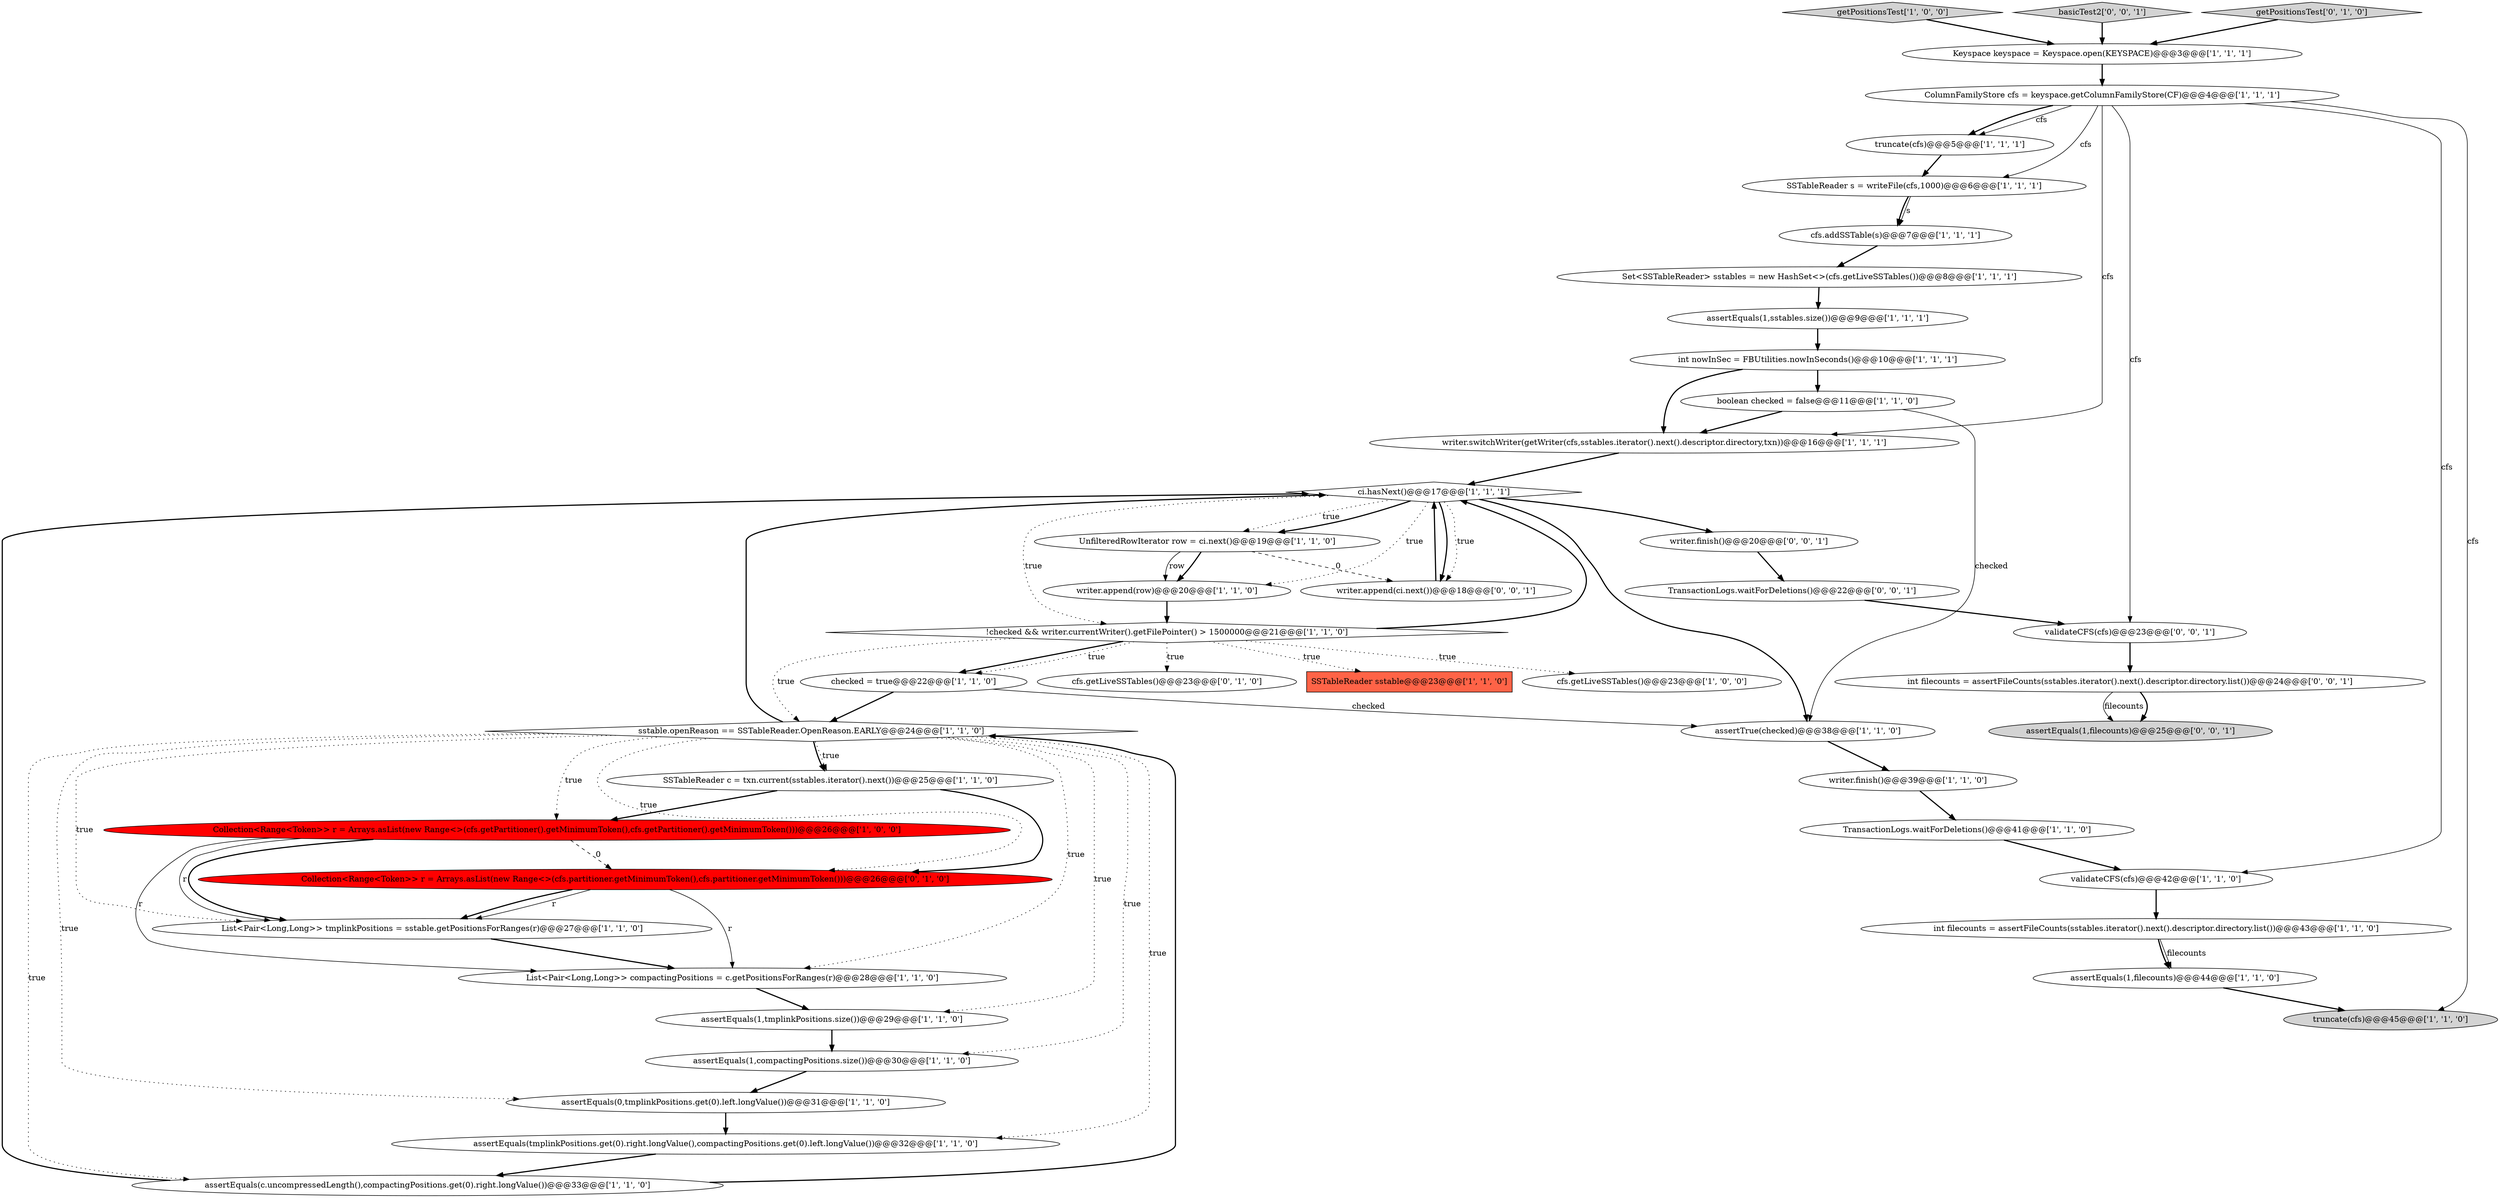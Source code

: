 digraph {
12 [style = filled, label = "getPositionsTest['1', '0', '0']", fillcolor = lightgray, shape = diamond image = "AAA0AAABBB1BBB"];
24 [style = filled, label = "SSTableReader c = txn.current(sstables.iterator().next())@@@25@@@['1', '1', '0']", fillcolor = white, shape = ellipse image = "AAA0AAABBB1BBB"];
22 [style = filled, label = "!checked && writer.currentWriter().getFilePointer() > 1500000@@@21@@@['1', '1', '0']", fillcolor = white, shape = diamond image = "AAA0AAABBB1BBB"];
9 [style = filled, label = "cfs.getLiveSSTables()@@@23@@@['1', '0', '0']", fillcolor = white, shape = ellipse image = "AAA0AAABBB1BBB"];
11 [style = filled, label = "UnfilteredRowIterator row = ci.next()@@@19@@@['1', '1', '0']", fillcolor = white, shape = ellipse image = "AAA0AAABBB1BBB"];
26 [style = filled, label = "Collection<Range<Token>> r = Arrays.asList(new Range<>(cfs.getPartitioner().getMinimumToken(),cfs.getPartitioner().getMinimumToken()))@@@26@@@['1', '0', '0']", fillcolor = red, shape = ellipse image = "AAA1AAABBB1BBB"];
18 [style = filled, label = "assertEquals(c.uncompressedLength(),compactingPositions.get(0).right.longValue())@@@33@@@['1', '1', '0']", fillcolor = white, shape = ellipse image = "AAA0AAABBB1BBB"];
36 [style = filled, label = "Collection<Range<Token>> r = Arrays.asList(new Range<>(cfs.partitioner.getMinimumToken(),cfs.partitioner.getMinimumToken()))@@@26@@@['0', '1', '0']", fillcolor = red, shape = ellipse image = "AAA1AAABBB2BBB"];
42 [style = filled, label = "int filecounts = assertFileCounts(sstables.iterator().next().descriptor.directory.list())@@@24@@@['0', '0', '1']", fillcolor = white, shape = ellipse image = "AAA0AAABBB3BBB"];
17 [style = filled, label = "writer.finish()@@@39@@@['1', '1', '0']", fillcolor = white, shape = ellipse image = "AAA0AAABBB1BBB"];
16 [style = filled, label = "assertTrue(checked)@@@38@@@['1', '1', '0']", fillcolor = white, shape = ellipse image = "AAA0AAABBB1BBB"];
34 [style = filled, label = "boolean checked = false@@@11@@@['1', '1', '0']", fillcolor = white, shape = ellipse image = "AAA0AAABBB1BBB"];
2 [style = filled, label = "checked = true@@@22@@@['1', '1', '0']", fillcolor = white, shape = ellipse image = "AAA0AAABBB1BBB"];
25 [style = filled, label = "assertEquals(1,filecounts)@@@44@@@['1', '1', '0']", fillcolor = white, shape = ellipse image = "AAA0AAABBB1BBB"];
27 [style = filled, label = "assertEquals(1,compactingPositions.size())@@@30@@@['1', '1', '0']", fillcolor = white, shape = ellipse image = "AAA0AAABBB1BBB"];
8 [style = filled, label = "int filecounts = assertFileCounts(sstables.iterator().next().descriptor.directory.list())@@@43@@@['1', '1', '0']", fillcolor = white, shape = ellipse image = "AAA0AAABBB1BBB"];
4 [style = filled, label = "List<Pair<Long,Long>> compactingPositions = c.getPositionsForRanges(r)@@@28@@@['1', '1', '0']", fillcolor = white, shape = ellipse image = "AAA0AAABBB1BBB"];
10 [style = filled, label = "assertEquals(1,tmplinkPositions.size())@@@29@@@['1', '1', '0']", fillcolor = white, shape = ellipse image = "AAA0AAABBB1BBB"];
21 [style = filled, label = "truncate(cfs)@@@5@@@['1', '1', '1']", fillcolor = white, shape = ellipse image = "AAA0AAABBB1BBB"];
35 [style = filled, label = "cfs.getLiveSSTables()@@@23@@@['0', '1', '0']", fillcolor = white, shape = ellipse image = "AAA0AAABBB2BBB"];
33 [style = filled, label = "validateCFS(cfs)@@@42@@@['1', '1', '0']", fillcolor = white, shape = ellipse image = "AAA0AAABBB1BBB"];
43 [style = filled, label = "writer.finish()@@@20@@@['0', '0', '1']", fillcolor = white, shape = ellipse image = "AAA0AAABBB3BBB"];
23 [style = filled, label = "ColumnFamilyStore cfs = keyspace.getColumnFamilyStore(CF)@@@4@@@['1', '1', '1']", fillcolor = white, shape = ellipse image = "AAA0AAABBB1BBB"];
14 [style = filled, label = "assertEquals(0,tmplinkPositions.get(0).left.longValue())@@@31@@@['1', '1', '0']", fillcolor = white, shape = ellipse image = "AAA0AAABBB1BBB"];
13 [style = filled, label = "assertEquals(1,sstables.size())@@@9@@@['1', '1', '1']", fillcolor = white, shape = ellipse image = "AAA0AAABBB1BBB"];
41 [style = filled, label = "basicTest2['0', '0', '1']", fillcolor = lightgray, shape = diamond image = "AAA0AAABBB3BBB"];
29 [style = filled, label = "cfs.addSSTable(s)@@@7@@@['1', '1', '1']", fillcolor = white, shape = ellipse image = "AAA0AAABBB1BBB"];
3 [style = filled, label = "assertEquals(tmplinkPositions.get(0).right.longValue(),compactingPositions.get(0).left.longValue())@@@32@@@['1', '1', '0']", fillcolor = white, shape = ellipse image = "AAA0AAABBB1BBB"];
38 [style = filled, label = "writer.append(ci.next())@@@18@@@['0', '0', '1']", fillcolor = white, shape = ellipse image = "AAA0AAABBB3BBB"];
37 [style = filled, label = "getPositionsTest['0', '1', '0']", fillcolor = lightgray, shape = diamond image = "AAA0AAABBB2BBB"];
7 [style = filled, label = "Keyspace keyspace = Keyspace.open(KEYSPACE)@@@3@@@['1', '1', '1']", fillcolor = white, shape = ellipse image = "AAA0AAABBB1BBB"];
30 [style = filled, label = "writer.switchWriter(getWriter(cfs,sstables.iterator().next().descriptor.directory,txn))@@@16@@@['1', '1', '1']", fillcolor = white, shape = ellipse image = "AAA0AAABBB1BBB"];
6 [style = filled, label = "TransactionLogs.waitForDeletions()@@@41@@@['1', '1', '0']", fillcolor = white, shape = ellipse image = "AAA0AAABBB1BBB"];
44 [style = filled, label = "assertEquals(1,filecounts)@@@25@@@['0', '0', '1']", fillcolor = lightgray, shape = ellipse image = "AAA0AAABBB3BBB"];
31 [style = filled, label = "ci.hasNext()@@@17@@@['1', '1', '1']", fillcolor = white, shape = diamond image = "AAA0AAABBB1BBB"];
32 [style = filled, label = "writer.append(row)@@@20@@@['1', '1', '0']", fillcolor = white, shape = ellipse image = "AAA0AAABBB1BBB"];
1 [style = filled, label = "Set<SSTableReader> sstables = new HashSet<>(cfs.getLiveSSTables())@@@8@@@['1', '1', '1']", fillcolor = white, shape = ellipse image = "AAA0AAABBB1BBB"];
20 [style = filled, label = "List<Pair<Long,Long>> tmplinkPositions = sstable.getPositionsForRanges(r)@@@27@@@['1', '1', '0']", fillcolor = white, shape = ellipse image = "AAA0AAABBB1BBB"];
39 [style = filled, label = "TransactionLogs.waitForDeletions()@@@22@@@['0', '0', '1']", fillcolor = white, shape = ellipse image = "AAA0AAABBB3BBB"];
0 [style = filled, label = "SSTableReader s = writeFile(cfs,1000)@@@6@@@['1', '1', '1']", fillcolor = white, shape = ellipse image = "AAA0AAABBB1BBB"];
15 [style = filled, label = "int nowInSec = FBUtilities.nowInSeconds()@@@10@@@['1', '1', '1']", fillcolor = white, shape = ellipse image = "AAA0AAABBB1BBB"];
28 [style = filled, label = "truncate(cfs)@@@45@@@['1', '1', '0']", fillcolor = lightgray, shape = ellipse image = "AAA0AAABBB1BBB"];
5 [style = filled, label = "sstable.openReason == SSTableReader.OpenReason.EARLY@@@24@@@['1', '1', '0']", fillcolor = white, shape = diamond image = "AAA0AAABBB1BBB"];
40 [style = filled, label = "validateCFS(cfs)@@@23@@@['0', '0', '1']", fillcolor = white, shape = ellipse image = "AAA0AAABBB3BBB"];
19 [style = filled, label = "SSTableReader sstable@@@23@@@['1', '1', '0']", fillcolor = tomato, shape = box image = "AAA0AAABBB1BBB"];
14->3 [style = bold, label=""];
32->22 [style = bold, label=""];
5->18 [style = dotted, label="true"];
23->28 [style = solid, label="cfs"];
38->31 [style = bold, label=""];
1->13 [style = bold, label=""];
36->20 [style = bold, label=""];
12->7 [style = bold, label=""];
3->18 [style = bold, label=""];
5->24 [style = dotted, label="true"];
42->44 [style = bold, label=""];
36->20 [style = solid, label="r"];
22->35 [style = dotted, label="true"];
29->1 [style = bold, label=""];
18->31 [style = bold, label=""];
31->22 [style = dotted, label="true"];
25->28 [style = bold, label=""];
22->19 [style = dotted, label="true"];
21->0 [style = bold, label=""];
15->34 [style = bold, label=""];
0->29 [style = bold, label=""];
16->17 [style = bold, label=""];
26->4 [style = solid, label="r"];
31->11 [style = dotted, label="true"];
23->33 [style = solid, label="cfs"];
5->3 [style = dotted, label="true"];
31->11 [style = bold, label=""];
5->4 [style = dotted, label="true"];
5->36 [style = dotted, label="true"];
42->44 [style = solid, label="filecounts"];
7->23 [style = bold, label=""];
8->25 [style = solid, label="filecounts"];
5->26 [style = dotted, label="true"];
23->0 [style = solid, label="cfs"];
13->15 [style = bold, label=""];
0->29 [style = solid, label="s"];
22->9 [style = dotted, label="true"];
33->8 [style = bold, label=""];
26->20 [style = bold, label=""];
4->10 [style = bold, label=""];
34->16 [style = solid, label="checked"];
22->2 [style = bold, label=""];
23->40 [style = solid, label="cfs"];
27->14 [style = bold, label=""];
17->6 [style = bold, label=""];
5->10 [style = dotted, label="true"];
36->4 [style = solid, label="r"];
11->32 [style = bold, label=""];
31->38 [style = bold, label=""];
23->21 [style = solid, label="cfs"];
37->7 [style = bold, label=""];
22->5 [style = dotted, label="true"];
24->26 [style = bold, label=""];
30->31 [style = bold, label=""];
6->33 [style = bold, label=""];
5->24 [style = bold, label=""];
39->40 [style = bold, label=""];
5->27 [style = dotted, label="true"];
31->43 [style = bold, label=""];
43->39 [style = bold, label=""];
2->5 [style = bold, label=""];
23->30 [style = solid, label="cfs"];
2->16 [style = solid, label="checked"];
5->14 [style = dotted, label="true"];
41->7 [style = bold, label=""];
31->16 [style = bold, label=""];
10->27 [style = bold, label=""];
22->31 [style = bold, label=""];
15->30 [style = bold, label=""];
34->30 [style = bold, label=""];
26->20 [style = solid, label="r"];
20->4 [style = bold, label=""];
31->32 [style = dotted, label="true"];
22->2 [style = dotted, label="true"];
11->38 [style = dashed, label="0"];
24->36 [style = bold, label=""];
5->31 [style = bold, label=""];
23->21 [style = bold, label=""];
18->5 [style = bold, label=""];
31->38 [style = dotted, label="true"];
5->20 [style = dotted, label="true"];
26->36 [style = dashed, label="0"];
8->25 [style = bold, label=""];
40->42 [style = bold, label=""];
11->32 [style = solid, label="row"];
}
